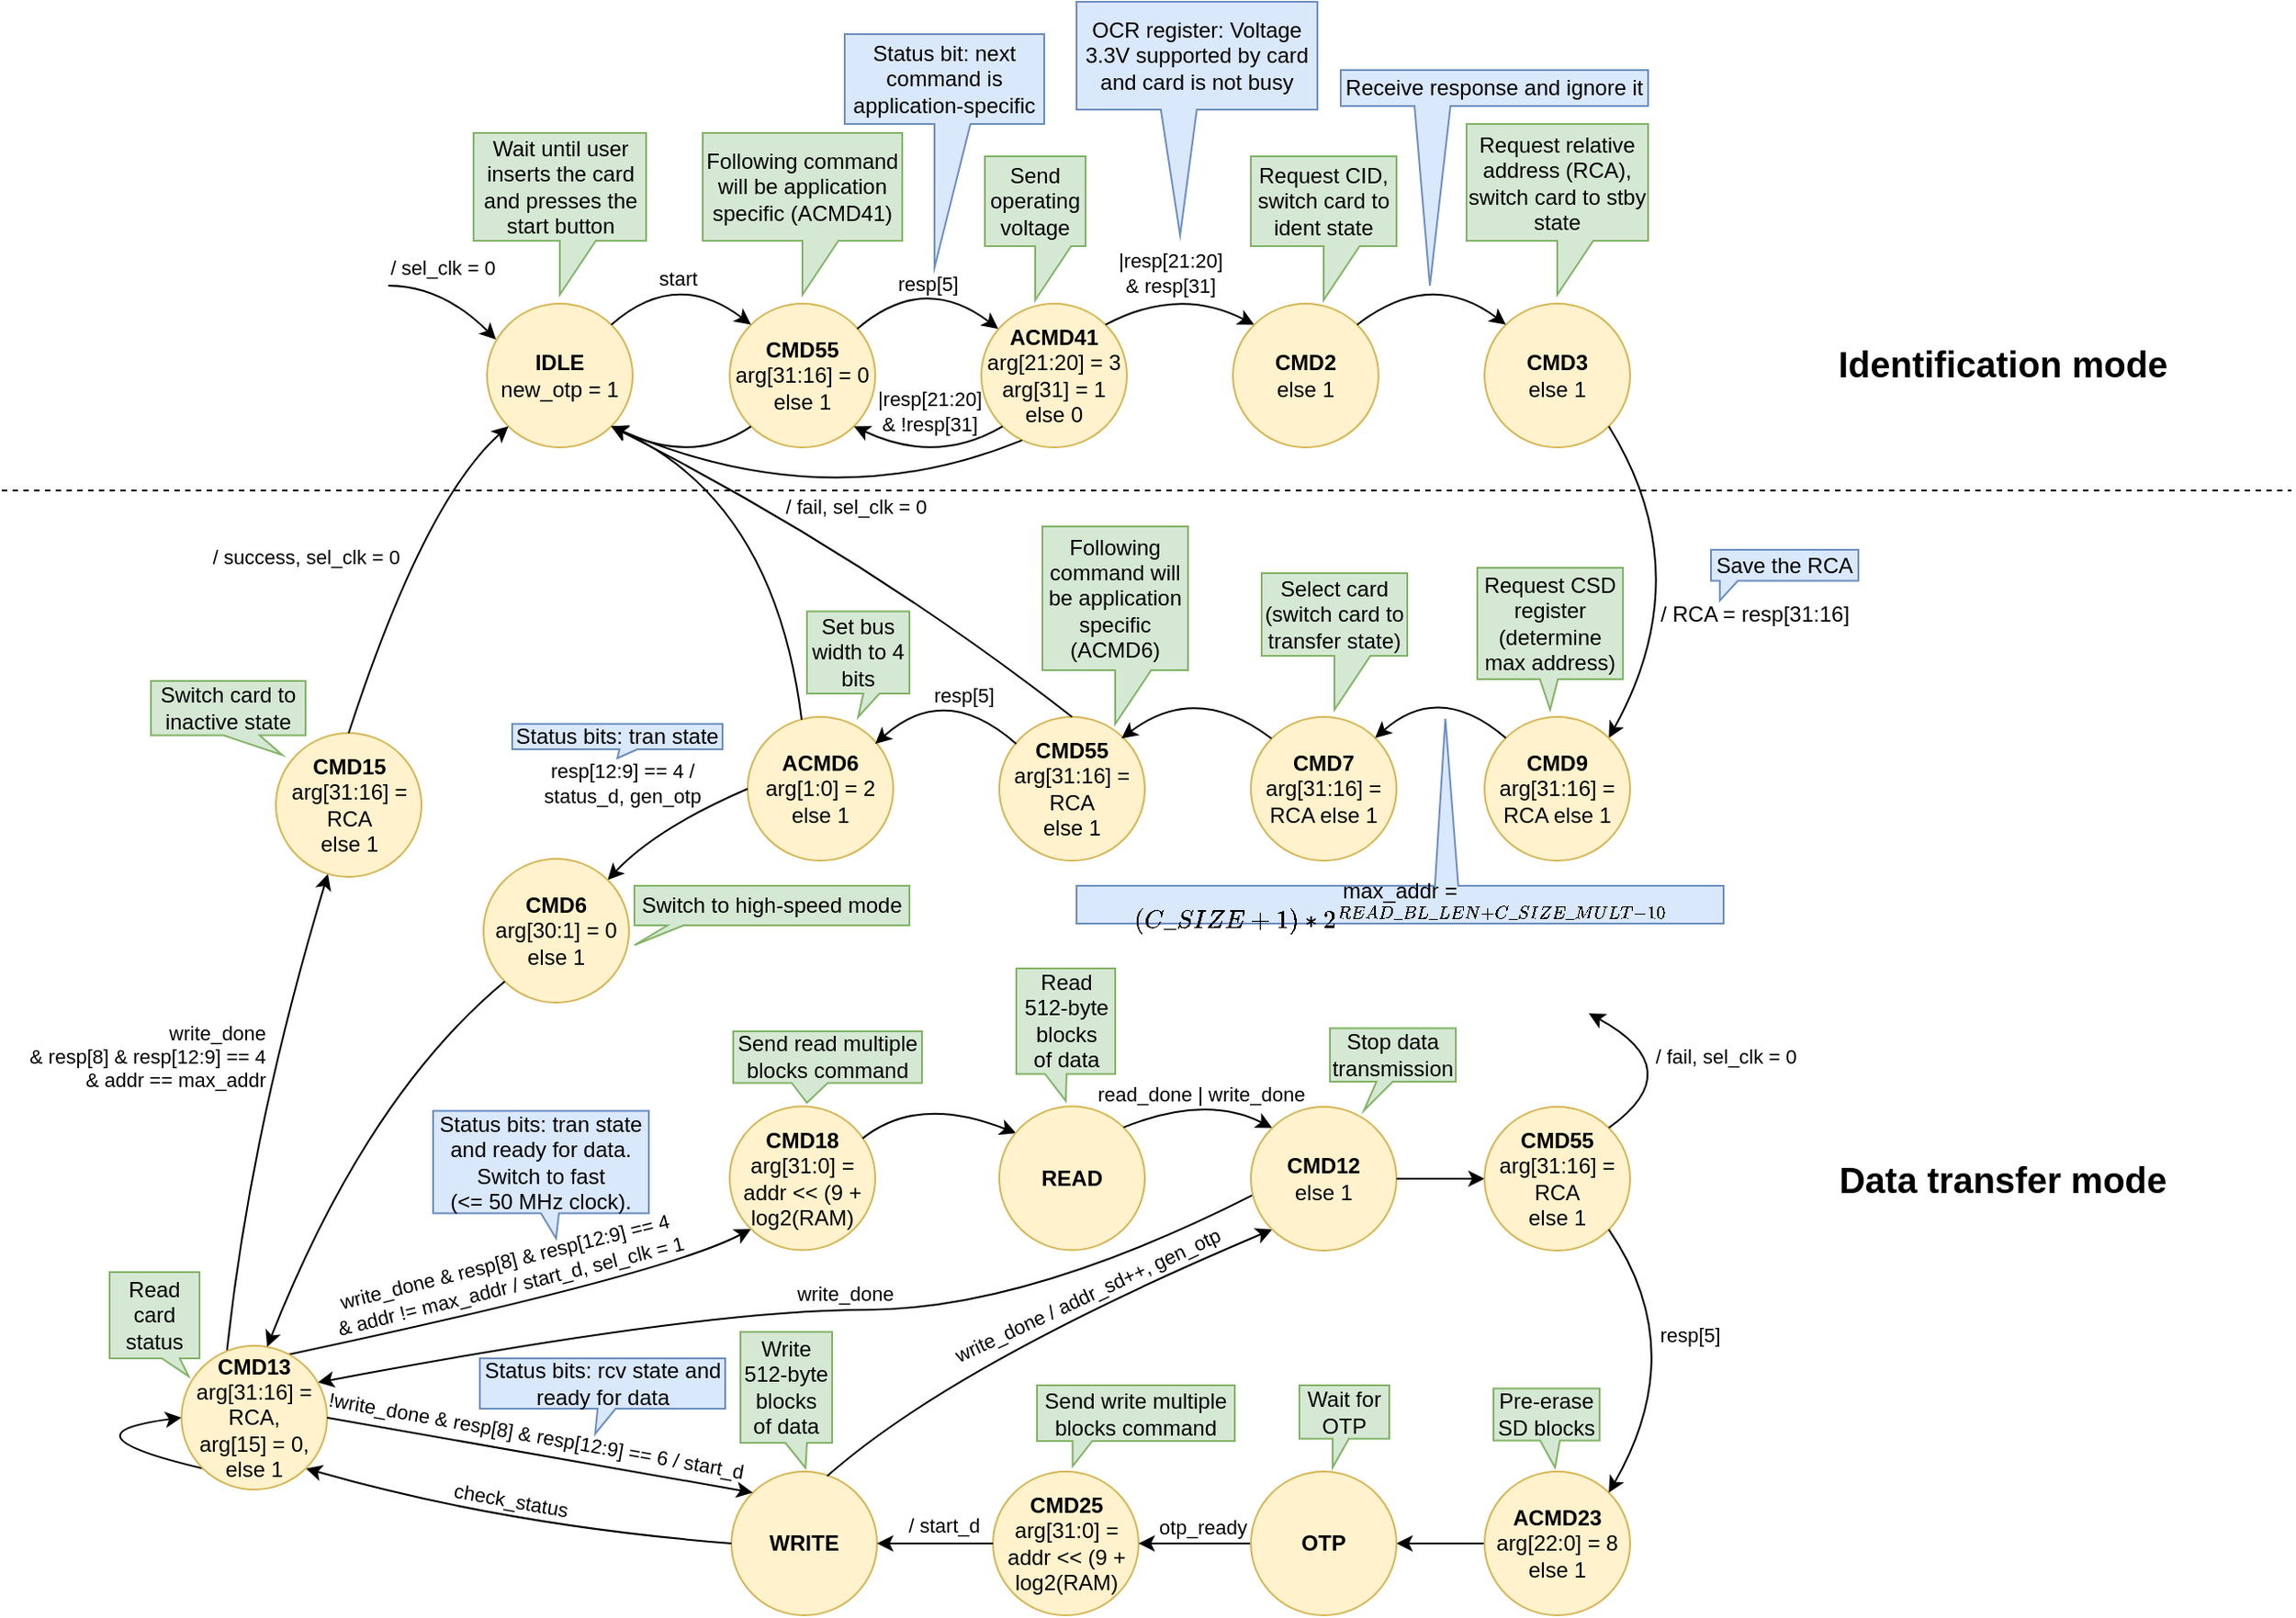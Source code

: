 <mxfile version="21.7.5" type="device">
  <diagram id="W-F6sWLnjnpeOiXVLfIf" name="Страница 1">
    <mxGraphModel dx="743" dy="480" grid="1" gridSize="1" guides="1" tooltips="1" connect="1" arrows="1" fold="1" page="1" pageScale="1" pageWidth="1654" pageHeight="1169" math="1" shadow="0">
      <root>
        <mxCell id="0" />
        <mxCell id="1" parent="0" />
        <mxCell id="qRXMPcI1Dn7AzMj5gLD0-1" value="" style="curved=1;endArrow=none;html=1;rounded=0;startArrow=classic;startFill=1;endFill=0;exitX=0;exitY=1;exitDx=0;exitDy=0;" parent="1" source="iV3B52UpifQztuAh5zCx-8" edge="1">
          <mxGeometry width="50" height="50" relative="1" as="geometry">
            <mxPoint x="428" y="902" as="sourcePoint" />
            <mxPoint x="159" y="815" as="targetPoint" />
            <Array as="points">
              <mxPoint x="370" y="770" />
            </Array>
          </mxGeometry>
        </mxCell>
        <mxCell id="qRXMPcI1Dn7AzMj5gLD0-2" value="write_done &amp;amp; resp[8] &amp;amp; resp[12:9] == 4&lt;br&gt;&amp;amp; addr != max_addr / start_d, sel_clk = 1" style="edgeLabel;html=1;align=center;verticalAlign=middle;resizable=0;points=[];labelBackgroundColor=none;rotation=-14;" parent="qRXMPcI1Dn7AzMj5gLD0-1" vertex="1" connectable="0">
          <mxGeometry x="-0.008" y="11" relative="1" as="geometry">
            <mxPoint x="-13" y="-28" as="offset" />
          </mxGeometry>
        </mxCell>
        <mxCell id="KcrwTRFAVIsgEg5xFYBQ-48" value="&lt;b&gt;IDLE&lt;/b&gt;&lt;br&gt;new_otp = 1" style="ellipse;whiteSpace=wrap;html=1;aspect=fixed;fillColor=#fff2cc;strokeColor=#d6b656;" parent="1" vertex="1">
          <mxGeometry x="270" y="230" width="81" height="80" as="geometry" />
        </mxCell>
        <mxCell id="KcrwTRFAVIsgEg5xFYBQ-49" value="&lt;b&gt;CMD55&lt;br&gt;&lt;/b&gt;arg[31:16] = 0&lt;br&gt;else 1" style="ellipse;whiteSpace=wrap;html=1;aspect=fixed;fillColor=#fff2cc;strokeColor=#d6b656;" parent="1" vertex="1">
          <mxGeometry x="405" y="230" width="81" height="80" as="geometry" />
        </mxCell>
        <mxCell id="KcrwTRFAVIsgEg5xFYBQ-50" value="" style="curved=1;endArrow=classic;html=1;rounded=0;" parent="1" edge="1">
          <mxGeometry width="50" height="50" relative="1" as="geometry">
            <mxPoint x="215" y="220" as="sourcePoint" />
            <mxPoint x="275" y="250" as="targetPoint" />
            <Array as="points">
              <mxPoint x="245.0" y="220" />
            </Array>
          </mxGeometry>
        </mxCell>
        <mxCell id="V_0UxdWH2Facl6ypG54b-16" value="/ sel_clk = 0" style="edgeLabel;html=1;align=center;verticalAlign=middle;resizable=0;points=[];" parent="KcrwTRFAVIsgEg5xFYBQ-50" vertex="1" connectable="0">
          <mxGeometry x="-0.392" y="-4" relative="1" as="geometry">
            <mxPoint x="8" y="-14" as="offset" />
          </mxGeometry>
        </mxCell>
        <mxCell id="KcrwTRFAVIsgEg5xFYBQ-52" value="" style="curved=1;endArrow=classic;html=1;rounded=0;entryX=0;entryY=0;entryDx=0;entryDy=0;exitX=1;exitY=0;exitDx=0;exitDy=0;" parent="1" source="KcrwTRFAVIsgEg5xFYBQ-48" target="KcrwTRFAVIsgEg5xFYBQ-49" edge="1">
          <mxGeometry width="50" height="50" relative="1" as="geometry">
            <mxPoint x="350" y="250" as="sourcePoint" />
            <mxPoint x="400" y="200" as="targetPoint" />
            <Array as="points">
              <mxPoint x="375" y="210" />
            </Array>
          </mxGeometry>
        </mxCell>
        <mxCell id="KcrwTRFAVIsgEg5xFYBQ-53" value="start" style="edgeLabel;html=1;align=center;verticalAlign=middle;resizable=0;points=[];" parent="KcrwTRFAVIsgEg5xFYBQ-52" vertex="1" connectable="0">
          <mxGeometry x="-0.276" y="-9" relative="1" as="geometry">
            <mxPoint x="3" y="-9" as="offset" />
          </mxGeometry>
        </mxCell>
        <mxCell id="KcrwTRFAVIsgEg5xFYBQ-54" value="&lt;b&gt;ACMD41&lt;/b&gt;&lt;br&gt;arg[21:20] = 3&lt;br&gt;arg[31] = 1&lt;br&gt;else 0" style="ellipse;whiteSpace=wrap;html=1;aspect=fixed;fillColor=#fff2cc;strokeColor=#d6b656;" parent="1" vertex="1">
          <mxGeometry x="545" y="230" width="81" height="80" as="geometry" />
        </mxCell>
        <mxCell id="KcrwTRFAVIsgEg5xFYBQ-57" value="" style="curved=1;endArrow=classic;html=1;rounded=0;entryX=0;entryY=0;entryDx=0;entryDy=0;exitX=1;exitY=0;exitDx=0;exitDy=0;" parent="1" edge="1">
          <mxGeometry width="50" height="50" relative="1" as="geometry">
            <mxPoint x="476" y="244" as="sourcePoint" />
            <mxPoint x="554.431" y="244" as="targetPoint" />
            <Array as="points">
              <mxPoint x="512.716" y="212.284" />
            </Array>
          </mxGeometry>
        </mxCell>
        <mxCell id="O6xWV5hV_0OxlYaLfOpM-2" value="resp[5]" style="edgeLabel;html=1;align=center;verticalAlign=middle;resizable=0;points=[];" parent="KcrwTRFAVIsgEg5xFYBQ-57" vertex="1" connectable="0">
          <mxGeometry x="-0.367" y="-7" relative="1" as="geometry">
            <mxPoint x="10" y="-10" as="offset" />
          </mxGeometry>
        </mxCell>
        <mxCell id="6fM3Hw9QbUDeKjKxUOuF-47" value="" style="curved=1;endArrow=classic;html=1;rounded=0;exitX=1;exitY=0;exitDx=0;exitDy=0;entryX=0;entryY=0;entryDx=0;entryDy=0;" parent="1" source="KcrwTRFAVIsgEg5xFYBQ-54" target="6fM3Hw9QbUDeKjKxUOuF-49" edge="1">
          <mxGeometry width="50" height="50" relative="1" as="geometry">
            <mxPoint x="425" y="270" as="sourcePoint" />
            <mxPoint x="755" y="250" as="targetPoint" />
            <Array as="points">
              <mxPoint x="655" y="220" />
            </Array>
          </mxGeometry>
        </mxCell>
        <mxCell id="6fM3Hw9QbUDeKjKxUOuF-48" value="|resp[21:20]&lt;br&gt;&amp;amp; resp[31]" style="edgeLabel;html=1;align=center;verticalAlign=middle;resizable=0;points=[];" parent="6fM3Hw9QbUDeKjKxUOuF-47" vertex="1" connectable="0">
          <mxGeometry x="0.339" y="-23" relative="1" as="geometry">
            <mxPoint x="-9" y="-35" as="offset" />
          </mxGeometry>
        </mxCell>
        <mxCell id="6fM3Hw9QbUDeKjKxUOuF-49" value="&lt;b&gt;CMD2&lt;/b&gt;&lt;br&gt;else 1" style="ellipse;whiteSpace=wrap;html=1;aspect=fixed;fillColor=#fff2cc;strokeColor=#d6b656;" parent="1" vertex="1">
          <mxGeometry x="685" y="230" width="81" height="80" as="geometry" />
        </mxCell>
        <mxCell id="6fM3Hw9QbUDeKjKxUOuF-52" value="" style="curved=1;endArrow=classic;html=1;rounded=0;exitX=0.28;exitY=0.951;exitDx=0;exitDy=0;entryX=1;entryY=1;entryDx=0;entryDy=0;exitPerimeter=0;" parent="1" source="KcrwTRFAVIsgEg5xFYBQ-54" target="KcrwTRFAVIsgEg5xFYBQ-48" edge="1">
          <mxGeometry width="50" height="50" relative="1" as="geometry">
            <mxPoint x="623.284" y="308.284" as="sourcePoint" />
            <mxPoint x="595" y="320" as="targetPoint" />
            <Array as="points">
              <mxPoint x="460" y="350" />
            </Array>
          </mxGeometry>
        </mxCell>
        <mxCell id="6fM3Hw9QbUDeKjKxUOuF-54" value="&lt;b&gt;CMD3&lt;/b&gt;&lt;br&gt;else 1" style="ellipse;whiteSpace=wrap;html=1;aspect=fixed;fillColor=#fff2cc;strokeColor=#d6b656;" parent="1" vertex="1">
          <mxGeometry x="825" y="230" width="81" height="80" as="geometry" />
        </mxCell>
        <mxCell id="6fM3Hw9QbUDeKjKxUOuF-55" value="" style="curved=1;endArrow=classic;html=1;rounded=0;exitX=1;exitY=0;exitDx=0;exitDy=0;entryX=0;entryY=0;entryDx=0;entryDy=0;" parent="1" source="6fM3Hw9QbUDeKjKxUOuF-49" target="6fM3Hw9QbUDeKjKxUOuF-54" edge="1">
          <mxGeometry width="50" height="50" relative="1" as="geometry">
            <mxPoint x="615" y="260" as="sourcePoint" />
            <mxPoint x="665" y="210" as="targetPoint" />
            <Array as="points">
              <mxPoint x="795" y="210" />
            </Array>
          </mxGeometry>
        </mxCell>
        <mxCell id="6fM3Hw9QbUDeKjKxUOuF-58" value="/ RCA = resp[31:16]" style="text;html=1;align=center;verticalAlign=middle;resizable=0;points=[];autosize=1;strokeColor=none;fillColor=none;" parent="1" vertex="1">
          <mxGeometry x="913" y="389" width="124" height="27" as="geometry" />
        </mxCell>
        <mxCell id="6fM3Hw9QbUDeKjKxUOuF-59" value="" style="curved=1;endArrow=classic;html=1;rounded=0;exitX=1;exitY=1;exitDx=0;exitDy=0;entryX=1;entryY=0;entryDx=0;entryDy=0;" parent="1" source="6fM3Hw9QbUDeKjKxUOuF-54" target="jrYbwytKNGv0v-PPE6z6-2" edge="1">
          <mxGeometry width="50" height="50" relative="1" as="geometry">
            <mxPoint x="835" y="450" as="sourcePoint" />
            <mxPoint x="900" y="460" as="targetPoint" />
            <Array as="points">
              <mxPoint x="945" y="380" />
            </Array>
          </mxGeometry>
        </mxCell>
        <mxCell id="6fM3Hw9QbUDeKjKxUOuF-60" value="&lt;b&gt;CMD7&lt;/b&gt;&lt;br&gt;arg[31:16] = RCA else 1" style="ellipse;whiteSpace=wrap;html=1;aspect=fixed;fillColor=#fff2cc;strokeColor=#d6b656;" parent="1" vertex="1">
          <mxGeometry x="695" y="460" width="81" height="80" as="geometry" />
        </mxCell>
        <mxCell id="O6xWV5hV_0OxlYaLfOpM-1" value="&lt;b&gt;CMD55&lt;/b&gt;&lt;br&gt;arg[31:16] = RCA&lt;br&gt;else 1" style="ellipse;whiteSpace=wrap;html=1;aspect=fixed;fillColor=#fff2cc;strokeColor=#d6b656;" parent="1" vertex="1">
          <mxGeometry x="555" y="460" width="81" height="80" as="geometry" />
        </mxCell>
        <mxCell id="iV3B52UpifQztuAh5zCx-1" value="" style="curved=1;endArrow=none;html=1;rounded=0;exitX=1;exitY=0;exitDx=0;exitDy=0;entryX=0;entryY=0;entryDx=0;entryDy=0;startArrow=classic;startFill=1;endFill=0;" parent="1" edge="1">
          <mxGeometry width="50" height="50" relative="1" as="geometry">
            <mxPoint x="623" y="472" as="sourcePoint" />
            <mxPoint x="706.431" y="472.0" as="targetPoint" />
            <Array as="points">
              <mxPoint x="664.716" y="440.284" />
            </Array>
          </mxGeometry>
        </mxCell>
        <mxCell id="iV3B52UpifQztuAh5zCx-2" value="&lt;b&gt;ACMD6&lt;/b&gt;&lt;br&gt;arg[1:0] = 2&lt;br&gt;else 1" style="ellipse;whiteSpace=wrap;html=1;aspect=fixed;fillColor=#fff2cc;strokeColor=#d6b656;" parent="1" vertex="1">
          <mxGeometry x="415" y="460" width="81" height="80" as="geometry" />
        </mxCell>
        <mxCell id="iV3B52UpifQztuAh5zCx-3" value="" style="curved=1;endArrow=none;html=1;rounded=0;entryX=0;entryY=0;entryDx=0;entryDy=0;exitX=1;exitY=0;exitDx=0;exitDy=0;startArrow=classic;startFill=1;endFill=0;" parent="1" edge="1">
          <mxGeometry width="50" height="50" relative="1" as="geometry">
            <mxPoint x="486" y="475" as="sourcePoint" />
            <mxPoint x="564.431" y="475" as="targetPoint" />
            <Array as="points">
              <mxPoint x="525" y="440" />
            </Array>
          </mxGeometry>
        </mxCell>
        <mxCell id="iV3B52UpifQztuAh5zCx-4" value="resp[5]" style="edgeLabel;html=1;align=center;verticalAlign=middle;resizable=0;points=[];" parent="iV3B52UpifQztuAh5zCx-3" vertex="1" connectable="0">
          <mxGeometry x="-0.367" y="-7" relative="1" as="geometry">
            <mxPoint x="19" y="-10" as="offset" />
          </mxGeometry>
        </mxCell>
        <mxCell id="iV3B52UpifQztuAh5zCx-8" value="&lt;b&gt;CMD18&lt;/b&gt;&lt;br&gt;arg[31:0] = addr &amp;lt;&amp;lt; (9 + log2(RAM)" style="ellipse;whiteSpace=wrap;html=1;aspect=fixed;fillColor=#fff2cc;strokeColor=#d6b656;" parent="1" vertex="1">
          <mxGeometry x="405" y="676.72" width="81" height="80" as="geometry" />
        </mxCell>
        <mxCell id="iV3B52UpifQztuAh5zCx-9" value="" style="curved=1;endArrow=none;html=1;rounded=0;exitX=1;exitY=0;exitDx=0;exitDy=0;startArrow=classic;startFill=1;endFill=0;entryX=0;entryY=0.5;entryDx=0;entryDy=0;" parent="1" source="uSQaB37fGGaGv9yWWpCC-1" target="iV3B52UpifQztuAh5zCx-2" edge="1">
          <mxGeometry width="50" height="50" relative="1" as="geometry">
            <mxPoint x="348" y="472.0" as="sourcePoint" />
            <mxPoint x="310.5" y="540" as="targetPoint" />
            <Array as="points">
              <mxPoint x="364" y="522" />
            </Array>
          </mxGeometry>
        </mxCell>
        <mxCell id="3IAR5GJ20SgWrVae4V0t-1" value="resp[12:9] == 4 /&lt;br&gt;status_d, gen_otp" style="edgeLabel;html=1;align=center;verticalAlign=middle;resizable=0;points=[];labelBackgroundColor=none;" parent="iV3B52UpifQztuAh5zCx-9" vertex="1" connectable="0">
          <mxGeometry x="0.233" y="-13" relative="1" as="geometry">
            <mxPoint x="-42" y="-30" as="offset" />
          </mxGeometry>
        </mxCell>
        <mxCell id="iV3B52UpifQztuAh5zCx-11" value="&lt;b&gt;CMD25&lt;/b&gt;&lt;br&gt;arg[31:0] = addr &amp;lt;&amp;lt; (9 + log2(RAM)" style="ellipse;whiteSpace=wrap;html=1;aspect=fixed;fillColor=#fff2cc;strokeColor=#d6b656;" parent="1" vertex="1">
          <mxGeometry x="551.5" y="880" width="81" height="80" as="geometry" />
        </mxCell>
        <mxCell id="iV3B52UpifQztuAh5zCx-12" value="" style="curved=1;endArrow=classic;html=1;rounded=0;entryX=0;entryY=0;entryDx=0;entryDy=0;exitX=0.913;exitY=0.223;exitDx=0;exitDy=0;exitPerimeter=0;" parent="1" source="iV3B52UpifQztuAh5zCx-8" edge="1">
          <mxGeometry width="50" height="50" relative="1" as="geometry">
            <mxPoint x="486" y="691.72" as="sourcePoint" />
            <mxPoint x="564.431" y="691.72" as="targetPoint" />
            <Array as="points">
              <mxPoint x="510" y="670" />
            </Array>
          </mxGeometry>
        </mxCell>
        <mxCell id="iV3B52UpifQztuAh5zCx-14" value="" style="curved=1;endArrow=classic;html=1;rounded=0;entryX=0.937;entryY=0.255;entryDx=0;entryDy=0;exitX=0.017;exitY=0.612;exitDx=0;exitDy=0;entryPerimeter=0;exitPerimeter=0;" parent="1" source="khvH6Rz9v-6Bei9KLh18-3" target="FiximQ_GM6fYsw_34OFd-17" edge="1">
          <mxGeometry width="50" height="50" relative="1" as="geometry">
            <mxPoint x="701.0" y="830" as="sourcePoint" />
            <mxPoint x="492.84" y="513.6" as="targetPoint" />
            <Array as="points">
              <mxPoint x="570" y="790" />
              <mxPoint x="390" y="790" />
            </Array>
          </mxGeometry>
        </mxCell>
        <mxCell id="2bQfTvNvb8pTR67cu4QD-1" value="write_done" style="edgeLabel;html=1;align=center;verticalAlign=middle;resizable=0;points=[];" parent="iV3B52UpifQztuAh5zCx-14" vertex="1" connectable="0">
          <mxGeometry x="-0.223" y="13" relative="1" as="geometry">
            <mxPoint x="-33" y="-22" as="offset" />
          </mxGeometry>
        </mxCell>
        <mxCell id="iV3B52UpifQztuAh5zCx-16" value="" style="curved=1;endArrow=classic;html=1;rounded=0;exitX=0.311;exitY=0.048;exitDx=0;exitDy=0;exitPerimeter=0;" parent="1" source="FiximQ_GM6fYsw_34OFd-17" target="iV3B52UpifQztuAh5zCx-20" edge="1">
          <mxGeometry width="50" height="50" relative="1" as="geometry">
            <mxPoint x="536" y="374.0" as="sourcePoint" />
            <mxPoint x="255" y="560" as="targetPoint" />
            <Array as="points">
              <mxPoint x="138" y="692" />
            </Array>
          </mxGeometry>
        </mxCell>
        <mxCell id="iV3B52UpifQztuAh5zCx-18" value="write_done &lt;br&gt;&amp;amp; resp[8] &amp;amp; resp[12:9] == 4&lt;br&gt;&amp;amp; addr == max_addr" style="edgeLabel;html=1;align=right;verticalAlign=middle;resizable=0;points=[];labelBackgroundColor=none;" parent="iV3B52UpifQztuAh5zCx-16" vertex="1" connectable="0">
          <mxGeometry x="0.31" y="-50" relative="1" as="geometry">
            <mxPoint x="-55" y="-4" as="offset" />
          </mxGeometry>
        </mxCell>
        <mxCell id="iV3B52UpifQztuAh5zCx-20" value="&lt;b&gt;CMD15&lt;/b&gt;&lt;br&gt;arg[31:16] = RCA&lt;br&gt;else 1" style="ellipse;whiteSpace=wrap;html=1;aspect=fixed;fillColor=#fff2cc;strokeColor=#d6b656;" parent="1" vertex="1">
          <mxGeometry x="152.5" y="469" width="81" height="80" as="geometry" />
        </mxCell>
        <mxCell id="iV3B52UpifQztuAh5zCx-21" value="" style="curved=1;endArrow=classic;html=1;rounded=0;entryX=0;entryY=1;entryDx=0;entryDy=0;exitX=0.5;exitY=0;exitDx=0;exitDy=0;" parent="1" source="iV3B52UpifQztuAh5zCx-20" target="KcrwTRFAVIsgEg5xFYBQ-48" edge="1">
          <mxGeometry width="50" height="50" relative="1" as="geometry">
            <mxPoint x="164" y="481" as="sourcePoint" />
            <mxPoint x="373.431" y="350" as="targetPoint" />
            <Array as="points">
              <mxPoint x="235" y="340" />
            </Array>
          </mxGeometry>
        </mxCell>
        <mxCell id="iV3B52UpifQztuAh5zCx-22" value="/ success, sel_clk = 0" style="edgeLabel;html=1;align=center;verticalAlign=middle;resizable=0;points=[];" parent="iV3B52UpifQztuAh5zCx-21" vertex="1" connectable="0">
          <mxGeometry x="-0.367" y="-7" relative="1" as="geometry">
            <mxPoint x="-50" y="-41" as="offset" />
          </mxGeometry>
        </mxCell>
        <mxCell id="P_UbjwU8ogQ2rOzhuxDt-1" value="Wait until user inserts the card and presses the start button" style="shape=callout;whiteSpace=wrap;html=1;perimeter=calloutPerimeter;fillColor=#d5e8d4;strokeColor=#82b366;" parent="1" vertex="1">
          <mxGeometry x="262.5" y="135" width="96" height="90" as="geometry" />
        </mxCell>
        <mxCell id="P_UbjwU8ogQ2rOzhuxDt-2" value="Following command will be application specific (ACMD41)" style="shape=callout;whiteSpace=wrap;html=1;perimeter=calloutPerimeter;fillColor=#d5e8d4;strokeColor=#82b366;" parent="1" vertex="1">
          <mxGeometry x="390" y="135" width="111" height="90" as="geometry" />
        </mxCell>
        <mxCell id="P_UbjwU8ogQ2rOzhuxDt-4" value="" style="curved=1;endArrow=classic;html=1;rounded=0;exitX=0;exitY=1;exitDx=0;exitDy=0;entryX=1;entryY=1;entryDx=0;entryDy=0;" parent="1" source="KcrwTRFAVIsgEg5xFYBQ-49" target="KcrwTRFAVIsgEg5xFYBQ-48" edge="1">
          <mxGeometry width="50" height="50" relative="1" as="geometry">
            <mxPoint x="404.996" y="299.144" as="sourcePoint" />
            <mxPoint x="186.564" y="299.144" as="targetPoint" />
            <Array as="points">
              <mxPoint x="385" y="320" />
            </Array>
          </mxGeometry>
        </mxCell>
        <mxCell id="P_UbjwU8ogQ2rOzhuxDt-5" value="/ fail, sel_clk = 0" style="edgeLabel;html=1;align=center;verticalAlign=middle;resizable=0;points=[];" parent="P_UbjwU8ogQ2rOzhuxDt-4" vertex="1" connectable="0">
          <mxGeometry x="0.339" y="-23" relative="1" as="geometry">
            <mxPoint x="99" y="53" as="offset" />
          </mxGeometry>
        </mxCell>
        <mxCell id="P_UbjwU8ogQ2rOzhuxDt-6" value="" style="curved=1;endArrow=classic;html=1;rounded=0;exitX=0.5;exitY=0;exitDx=0;exitDy=0;entryX=1;entryY=1;entryDx=0;entryDy=0;" parent="1" source="O6xWV5hV_0OxlYaLfOpM-1" target="KcrwTRFAVIsgEg5xFYBQ-48" edge="1">
          <mxGeometry width="50" height="50" relative="1" as="geometry">
            <mxPoint x="625" y="320" as="sourcePoint" />
            <mxPoint x="406.569" y="320.0" as="targetPoint" />
            <Array as="points">
              <mxPoint x="480" y="370" />
            </Array>
          </mxGeometry>
        </mxCell>
        <mxCell id="P_UbjwU8ogQ2rOzhuxDt-9" value="" style="curved=1;endArrow=classic;html=1;rounded=0;exitX=0.371;exitY=0.019;exitDx=0;exitDy=0;entryX=1;entryY=1;entryDx=0;entryDy=0;exitPerimeter=0;" parent="1" source="iV3B52UpifQztuAh5zCx-2" target="KcrwTRFAVIsgEg5xFYBQ-48" edge="1">
          <mxGeometry width="50" height="50" relative="1" as="geometry">
            <mxPoint x="613.436" y="350.004" as="sourcePoint" />
            <mxPoint x="395.004" y="350.004" as="targetPoint" />
            <Array as="points">
              <mxPoint x="430" y="340" />
            </Array>
          </mxGeometry>
        </mxCell>
        <mxCell id="P_UbjwU8ogQ2rOzhuxDt-16" value="Send read multiple blocks command" style="shape=callout;whiteSpace=wrap;html=1;perimeter=calloutPerimeter;fillColor=#d5e8d4;strokeColor=#82b366;size=11;position=0.31;position2=0.39;" parent="1" vertex="1">
          <mxGeometry x="407" y="635" width="105" height="39.72" as="geometry" />
        </mxCell>
        <mxCell id="P_UbjwU8ogQ2rOzhuxDt-17" value="Send write multiple blocks command" style="shape=callout;whiteSpace=wrap;html=1;perimeter=calloutPerimeter;fillColor=#d5e8d4;strokeColor=#82b366;size=14;position=0.18;position2=0.18;base=11;" parent="1" vertex="1">
          <mxGeometry x="576" y="832" width="110" height="45" as="geometry" />
        </mxCell>
        <mxCell id="P_UbjwU8ogQ2rOzhuxDt-18" value="Switch card to inactive state" style="shape=callout;whiteSpace=wrap;html=1;perimeter=calloutPerimeter;fillColor=#d5e8d4;strokeColor=#82b366;position2=0.85;base=20;size=11;position=0.47;" parent="1" vertex="1">
          <mxGeometry x="83" y="440" width="86" height="41.25" as="geometry" />
        </mxCell>
        <mxCell id="P_UbjwU8ogQ2rOzhuxDt-19" value="Set bus width to 4 bits" style="shape=callout;whiteSpace=wrap;html=1;perimeter=calloutPerimeter;fillColor=#d5e8d4;strokeColor=#82b366;size=13;position=0.55;base=9;" parent="1" vertex="1">
          <mxGeometry x="448" y="401.25" width="57" height="58.75" as="geometry" />
        </mxCell>
        <mxCell id="P_UbjwU8ogQ2rOzhuxDt-20" value="Following command will be application specific (ACMD6)" style="shape=callout;whiteSpace=wrap;html=1;perimeter=calloutPerimeter;fillColor=#d5e8d4;strokeColor=#82b366;" parent="1" vertex="1">
          <mxGeometry x="579" y="354" width="81" height="110" as="geometry" />
        </mxCell>
        <mxCell id="P_UbjwU8ogQ2rOzhuxDt-21" value="Send operating voltage" style="shape=callout;whiteSpace=wrap;html=1;perimeter=calloutPerimeter;fillColor=#d5e8d4;strokeColor=#82b366;" parent="1" vertex="1">
          <mxGeometry x="547" y="148" width="56" height="80" as="geometry" />
        </mxCell>
        <mxCell id="P_UbjwU8ogQ2rOzhuxDt-24" value="Request CID, switch card to ident state" style="shape=callout;whiteSpace=wrap;html=1;perimeter=calloutPerimeter;fillColor=#d5e8d4;strokeColor=#82b366;" parent="1" vertex="1">
          <mxGeometry x="695" y="148" width="81" height="80" as="geometry" />
        </mxCell>
        <mxCell id="P_UbjwU8ogQ2rOzhuxDt-25" value="Request relative address (RCA), switch card to stby state" style="shape=callout;whiteSpace=wrap;html=1;perimeter=calloutPerimeter;fillColor=#d5e8d4;strokeColor=#82b366;" parent="1" vertex="1">
          <mxGeometry x="815" y="130" width="101" height="95" as="geometry" />
        </mxCell>
        <mxCell id="P_UbjwU8ogQ2rOzhuxDt-26" value="" style="endArrow=none;dashed=1;html=1;rounded=0;" parent="1" edge="1">
          <mxGeometry width="50" height="50" relative="1" as="geometry">
            <mxPoint y="334" as="sourcePoint" />
            <mxPoint x="1274" y="334" as="targetPoint" />
          </mxGeometry>
        </mxCell>
        <mxCell id="P_UbjwU8ogQ2rOzhuxDt-27" value="&lt;font style=&quot;font-size: 20px;&quot;&gt;&lt;b&gt;Identification mode&lt;/b&gt;&lt;/font&gt;" style="text;html=1;strokeColor=none;fillColor=none;align=center;verticalAlign=middle;whiteSpace=wrap;rounded=0;labelBackgroundColor=none;" parent="1" vertex="1">
          <mxGeometry x="1018" y="248" width="191" height="30" as="geometry" />
        </mxCell>
        <mxCell id="P_UbjwU8ogQ2rOzhuxDt-28" value="&lt;font style=&quot;font-size: 20px;&quot;&gt;&lt;b&gt;Data transfer mode&lt;/b&gt;&lt;/font&gt;" style="text;html=1;strokeColor=none;fillColor=none;align=center;verticalAlign=middle;whiteSpace=wrap;rounded=0;labelBackgroundColor=none;" parent="1" vertex="1">
          <mxGeometry x="1018" y="701.72" width="191" height="30" as="geometry" />
        </mxCell>
        <mxCell id="V_0UxdWH2Facl6ypG54b-1" value="Request CSD register (determine max address)" style="shape=callout;whiteSpace=wrap;html=1;perimeter=calloutPerimeter;fillColor=#d5e8d4;strokeColor=#82b366;size=17;position=0.43;base=10;" parent="1" vertex="1">
          <mxGeometry x="821" y="377" width="81" height="79" as="geometry" />
        </mxCell>
        <mxCell id="V_0UxdWH2Facl6ypG54b-4" value="Status bit: next command is application-specific" style="shape=callout;whiteSpace=wrap;html=1;perimeter=calloutPerimeter;fillColor=#dae8fc;strokeColor=#6c8ebf;size=80;position=0.45;position2=0.45;" parent="1" vertex="1">
          <mxGeometry x="469" y="80" width="111" height="130" as="geometry" />
        </mxCell>
        <mxCell id="V_0UxdWH2Facl6ypG54b-5" value="OCR register: Voltage 3.3V supported by card and card is not busy" style="shape=callout;whiteSpace=wrap;html=1;perimeter=calloutPerimeter;fillColor=#dae8fc;strokeColor=#6c8ebf;size=70;position=0.35;position2=0.43;" parent="1" vertex="1">
          <mxGeometry x="598" y="62" width="134" height="130" as="geometry" />
        </mxCell>
        <mxCell id="V_0UxdWH2Facl6ypG54b-6" value="Receive response and ignore it" style="shape=callout;whiteSpace=wrap;html=1;perimeter=calloutPerimeter;fillColor=#dae8fc;strokeColor=#6c8ebf;size=100;position=0.24;position2=0.29;" parent="1" vertex="1">
          <mxGeometry x="745" y="100" width="171" height="120" as="geometry" />
        </mxCell>
        <mxCell id="V_0UxdWH2Facl6ypG54b-7" value="Save the RCA" style="shape=callout;whiteSpace=wrap;html=1;perimeter=calloutPerimeter;fillColor=#dae8fc;strokeColor=#6c8ebf;size=11;position=0.06;position2=0.06;base=10;" parent="1" vertex="1">
          <mxGeometry x="951" y="367" width="82" height="28.25" as="geometry" />
        </mxCell>
        <mxCell id="V_0UxdWH2Facl6ypG54b-12" value="Status bits: tran state" style="shape=callout;whiteSpace=wrap;html=1;perimeter=calloutPerimeter;fillColor=#dae8fc;strokeColor=#6c8ebf;size=5;position=0.51;position2=0.5;base=10;" parent="1" vertex="1">
          <mxGeometry x="284" y="463.88" width="117" height="19.12" as="geometry" />
        </mxCell>
        <mxCell id="V_0UxdWH2Facl6ypG54b-15" value="" style="shape=callout;whiteSpace=wrap;html=1;perimeter=calloutPerimeter;fillColor=#dae8fc;strokeColor=#6c8ebf;size=93;position=0.41;position2=0.43;base=13;rotation=-180;" parent="1" vertex="1">
          <mxGeometry x="598" y="461" width="360" height="114" as="geometry" />
        </mxCell>
        <mxCell id="2bQfTvNvb8pTR67cu4QD-6" value="Read 512-byte&lt;br&gt;&amp;nbsp;blocks&amp;nbsp; of data" style="shape=callout;whiteSpace=wrap;html=1;perimeter=calloutPerimeter;fillColor=#d5e8d4;strokeColor=#82b366;size=15;position=0.29;base=12;" parent="1" vertex="1">
          <mxGeometry x="564.5" y="600" width="55" height="73.72" as="geometry" />
        </mxCell>
        <mxCell id="2bQfTvNvb8pTR67cu4QD-7" value="&lt;b&gt;READ&lt;/b&gt;" style="ellipse;whiteSpace=wrap;html=1;aspect=fixed;fillColor=#fff2cc;strokeColor=#d6b656;" parent="1" vertex="1">
          <mxGeometry x="555" y="676.72" width="81" height="80" as="geometry" />
        </mxCell>
        <mxCell id="2bQfTvNvb8pTR67cu4QD-8" value="&lt;b&gt;WRITE&lt;/b&gt;" style="ellipse;whiteSpace=wrap;html=1;aspect=fixed;fillColor=#fff2cc;strokeColor=#d6b656;" parent="1" vertex="1">
          <mxGeometry x="406" y="880" width="81" height="80" as="geometry" />
        </mxCell>
        <mxCell id="2bQfTvNvb8pTR67cu4QD-9" value="" style="curved=1;endArrow=classic;html=1;rounded=0;entryX=0;entryY=0;entryDx=0;entryDy=0;exitX=1;exitY=0;exitDx=0;exitDy=0;" parent="1" source="2bQfTvNvb8pTR67cu4QD-7" target="khvH6Rz9v-6Bei9KLh18-3" edge="1">
          <mxGeometry width="50" height="50" relative="1" as="geometry">
            <mxPoint x="625.0" y="691.72" as="sourcePoint" />
            <mxPoint x="713.041" y="688.261" as="targetPoint" />
            <Array as="points">
              <mxPoint x="670" y="670" />
            </Array>
          </mxGeometry>
        </mxCell>
        <mxCell id="xf-47bPqlKCnGC8mKcVy-2" value="read_done | write_done" style="edgeLabel;html=1;align=center;verticalAlign=middle;resizable=0;points=[];" parent="2bQfTvNvb8pTR67cu4QD-9" vertex="1" connectable="0">
          <mxGeometry x="-0.045" y="-7" relative="1" as="geometry">
            <mxPoint y="-9" as="offset" />
          </mxGeometry>
        </mxCell>
        <mxCell id="2bQfTvNvb8pTR67cu4QD-12" value="" style="curved=1;endArrow=classic;html=1;rounded=0;entryX=1;entryY=0.5;entryDx=0;entryDy=0;exitX=0;exitY=0.5;exitDx=0;exitDy=0;" parent="1" source="iV3B52UpifQztuAh5zCx-11" target="2bQfTvNvb8pTR67cu4QD-8" edge="1">
          <mxGeometry width="50" height="50" relative="1" as="geometry">
            <mxPoint x="804.0" y="898.72" as="sourcePoint" />
            <mxPoint x="882.431" y="898.72" as="targetPoint" />
            <Array as="points" />
          </mxGeometry>
        </mxCell>
        <mxCell id="hDC2GMiljFMnm66OqVfI-1" value="/ start_d" style="edgeLabel;html=1;align=center;verticalAlign=middle;resizable=0;points=[];" parent="2bQfTvNvb8pTR67cu4QD-12" vertex="1" connectable="0">
          <mxGeometry x="0.142" y="-10" relative="1" as="geometry">
            <mxPoint x="9" as="offset" />
          </mxGeometry>
        </mxCell>
        <mxCell id="6s0Chp6YCJSVpaTD51H_-2" value="" style="curved=1;endArrow=classic;html=1;rounded=0;entryX=1;entryY=1;entryDx=0;entryDy=0;exitX=0;exitY=1;exitDx=0;exitDy=0;" parent="1" source="KcrwTRFAVIsgEg5xFYBQ-54" target="KcrwTRFAVIsgEg5xFYBQ-49" edge="1">
          <mxGeometry width="50" height="50" relative="1" as="geometry">
            <mxPoint x="546" y="290" as="sourcePoint" />
            <mxPoint x="707.041" y="251.541" as="targetPoint" />
            <Array as="points">
              <mxPoint x="520" y="320" />
            </Array>
          </mxGeometry>
        </mxCell>
        <mxCell id="6s0Chp6YCJSVpaTD51H_-3" value="|resp[21:20] &lt;br&gt;&amp;amp; !resp[31]" style="edgeLabel;html=1;align=center;verticalAlign=middle;resizable=0;points=[];" parent="6s0Chp6YCJSVpaTD51H_-2" vertex="1" connectable="0">
          <mxGeometry x="0.339" y="-23" relative="1" as="geometry">
            <mxPoint x="4" y="-1" as="offset" />
          </mxGeometry>
        </mxCell>
        <mxCell id="jrYbwytKNGv0v-PPE6z6-2" value="&lt;b&gt;CMD9&lt;/b&gt;&lt;br&gt;arg[31:16] = RCA else 1" style="ellipse;whiteSpace=wrap;html=1;aspect=fixed;fillColor=#fff2cc;strokeColor=#d6b656;" parent="1" vertex="1">
          <mxGeometry x="825" y="460" width="81" height="80" as="geometry" />
        </mxCell>
        <mxCell id="jrYbwytKNGv0v-PPE6z6-3" value="" style="curved=1;endArrow=none;html=1;rounded=0;entryX=0;entryY=0;entryDx=0;entryDy=0;startArrow=classic;startFill=1;endFill=0;exitX=1;exitY=0;exitDx=0;exitDy=0;" parent="1" source="6fM3Hw9QbUDeKjKxUOuF-60" target="jrYbwytKNGv0v-PPE6z6-2" edge="1">
          <mxGeometry width="50" height="50" relative="1" as="geometry">
            <mxPoint x="767" y="475" as="sourcePoint" />
            <mxPoint x="846.431" y="465.0" as="targetPoint" />
            <Array as="points">
              <mxPoint x="800" y="440" />
            </Array>
          </mxGeometry>
        </mxCell>
        <mxCell id="jrYbwytKNGv0v-PPE6z6-5" value="Select card&lt;br&gt;(switch card to transfer state)" style="shape=callout;whiteSpace=wrap;html=1;perimeter=calloutPerimeter;fillColor=#d5e8d4;strokeColor=#82b366;" parent="1" vertex="1">
          <mxGeometry x="701" y="380" width="81" height="76" as="geometry" />
        </mxCell>
        <mxCell id="ealqef27TZtwAK4QdaB--6" value="" style="curved=1;endArrow=classic;html=1;rounded=0;exitX=0.657;exitY=0.032;exitDx=0;exitDy=0;entryX=0;entryY=1;entryDx=0;entryDy=0;exitPerimeter=0;" parent="1" source="2bQfTvNvb8pTR67cu4QD-8" target="khvH6Rz9v-6Bei9KLh18-3" edge="1">
          <mxGeometry width="50" height="50" relative="1" as="geometry">
            <mxPoint x="480" y="900" as="sourcePoint" />
            <mxPoint x="710" y="750" as="targetPoint" />
            <Array as="points">
              <mxPoint x="530" y="820" />
            </Array>
          </mxGeometry>
        </mxCell>
        <mxCell id="ealqef27TZtwAK4QdaB--7" value="write_done / addr_sd++, gen_otp" style="edgeLabel;html=1;align=center;verticalAlign=middle;resizable=0;points=[];rotation=-25;" parent="ealqef27TZtwAK4QdaB--6" vertex="1" connectable="0">
          <mxGeometry x="0.142" y="-10" relative="1" as="geometry">
            <mxPoint x="6" y="-20" as="offset" />
          </mxGeometry>
        </mxCell>
        <mxCell id="xf-47bPqlKCnGC8mKcVy-6" value="Stop data transmission" style="shape=callout;whiteSpace=wrap;html=1;perimeter=calloutPerimeter;fillColor=#d5e8d4;strokeColor=#82b366;size=16;position=0.37;position2=0.27;base=9;" parent="1" vertex="1">
          <mxGeometry x="739" y="633.28" width="70" height="45.72" as="geometry" />
        </mxCell>
        <mxCell id="xf-47bPqlKCnGC8mKcVy-7" value="Write 512-byte&lt;br&gt;&amp;nbsp;blocks&amp;nbsp; of data" style="shape=callout;whiteSpace=wrap;html=1;perimeter=calloutPerimeter;fillColor=#d5e8d4;strokeColor=#82b366;size=14;position=0.49;base=12;position2=0.71;" parent="1" vertex="1">
          <mxGeometry x="411" y="802.28" width="51" height="75.72" as="geometry" />
        </mxCell>
        <mxCell id="khvH6Rz9v-6Bei9KLh18-3" value="&lt;b&gt;CMD12&lt;/b&gt;&lt;br&gt;else 1" style="ellipse;whiteSpace=wrap;html=1;aspect=fixed;fillColor=#fff2cc;strokeColor=#d6b656;" parent="1" vertex="1">
          <mxGeometry x="695" y="677" width="81" height="80" as="geometry" />
        </mxCell>
        <mxCell id="FiximQ_GM6fYsw_34OFd-2" value="" style="curved=1;endArrow=none;html=1;rounded=0;entryX=0;entryY=0.5;entryDx=0;entryDy=0;startArrow=classic;startFill=1;endFill=0;exitX=1;exitY=1;exitDx=0;exitDy=0;" parent="1" source="FiximQ_GM6fYsw_34OFd-17" target="2bQfTvNvb8pTR67cu4QD-8" edge="1">
          <mxGeometry width="50" height="50" relative="1" as="geometry">
            <mxPoint x="331" y="850" as="sourcePoint" />
            <mxPoint x="948" y="1095" as="targetPoint" />
            <Array as="points">
              <mxPoint x="280" y="910" />
            </Array>
          </mxGeometry>
        </mxCell>
        <mxCell id="FiximQ_GM6fYsw_34OFd-3" value="check_status" style="edgeLabel;html=1;align=center;verticalAlign=middle;resizable=0;points=[];labelBackgroundColor=none;rotation=10;" parent="FiximQ_GM6fYsw_34OFd-2" vertex="1" connectable="0">
          <mxGeometry x="-0.334" y="2" relative="1" as="geometry">
            <mxPoint x="36" y="-3" as="offset" />
          </mxGeometry>
        </mxCell>
        <mxCell id="FiximQ_GM6fYsw_34OFd-4" value="" style="curved=1;endArrow=none;html=1;rounded=0;startArrow=classic;startFill=1;endFill=0;exitX=0;exitY=0.5;exitDx=0;exitDy=0;entryX=0;entryY=1;entryDx=0;entryDy=0;" parent="1" source="FiximQ_GM6fYsw_34OFd-17" target="FiximQ_GM6fYsw_34OFd-17" edge="1">
          <mxGeometry width="50" height="50" relative="1" as="geometry">
            <mxPoint x="110.5" y="900" as="sourcePoint" />
            <mxPoint x="81.871" y="911.707" as="targetPoint" />
            <Array as="points">
              <mxPoint x="30" y="859" />
            </Array>
          </mxGeometry>
        </mxCell>
        <mxCell id="FiximQ_GM6fYsw_34OFd-16" value="" style="curved=1;endArrow=classic;html=1;rounded=0;exitX=1;exitY=0.5;exitDx=0;exitDy=0;entryX=0;entryY=0.5;entryDx=0;entryDy=0;" parent="1" source="khvH6Rz9v-6Bei9KLh18-3" edge="1">
          <mxGeometry width="50" height="50" relative="1" as="geometry">
            <mxPoint x="780" y="670" as="sourcePoint" />
            <mxPoint x="825.0" y="717" as="targetPoint" />
            <Array as="points" />
          </mxGeometry>
        </mxCell>
        <mxCell id="FiximQ_GM6fYsw_34OFd-17" value="&lt;b&gt;CMD13&lt;br&gt;&lt;/b&gt;arg[31:16] = RCA,&lt;br&gt;arg[15] = 0, else 1&lt;b&gt;&lt;br&gt;&lt;/b&gt;" style="ellipse;whiteSpace=wrap;html=1;aspect=fixed;fillColor=#fff2cc;strokeColor=#d6b656;" parent="1" vertex="1">
          <mxGeometry x="100" y="810" width="81" height="80" as="geometry" />
        </mxCell>
        <mxCell id="FiximQ_GM6fYsw_34OFd-21" style="edgeStyle=orthogonalEdgeStyle;rounded=0;orthogonalLoop=1;jettySize=auto;html=1;entryX=1;entryY=0.5;entryDx=0;entryDy=0;" parent="1" source="FiximQ_GM6fYsw_34OFd-19" target="WpsG6cYu1TuFdUD_wFij-5" edge="1">
          <mxGeometry relative="1" as="geometry" />
        </mxCell>
        <mxCell id="FiximQ_GM6fYsw_34OFd-19" value="&lt;b&gt;ACMD23&lt;/b&gt;&lt;br&gt;arg[22:0] = 8&lt;br&gt;else 1" style="ellipse;whiteSpace=wrap;html=1;aspect=fixed;fillColor=#fff2cc;strokeColor=#d6b656;" parent="1" vertex="1">
          <mxGeometry x="825" y="880" width="81" height="80" as="geometry" />
        </mxCell>
        <mxCell id="FiximQ_GM6fYsw_34OFd-20" value="Pre-erase SD blocks" style="shape=callout;whiteSpace=wrap;html=1;perimeter=calloutPerimeter;fillColor=#d5e8d4;strokeColor=#82b366;size=15;position=0.44;position2=0.58;base=11;" parent="1" vertex="1">
          <mxGeometry x="830" y="833.72" width="59" height="44" as="geometry" />
        </mxCell>
        <mxCell id="FiximQ_GM6fYsw_34OFd-23" value="" style="curved=1;endArrow=none;html=1;rounded=0;startArrow=classic;startFill=1;endFill=0;exitX=0;exitY=0;exitDx=0;exitDy=0;entryX=1;entryY=0.5;entryDx=0;entryDy=0;" parent="1" source="2bQfTvNvb8pTR67cu4QD-8" target="FiximQ_GM6fYsw_34OFd-17" edge="1">
          <mxGeometry width="50" height="50" relative="1" as="geometry">
            <mxPoint x="382" y="890" as="sourcePoint" />
            <mxPoint x="353" y="902" as="targetPoint" />
            <Array as="points" />
          </mxGeometry>
        </mxCell>
        <mxCell id="aPma8QNDWVgNgcFO_JeX-3" value="!write_done &amp;amp; resp[8] &amp;amp; resp[12:9] == 6 / start_d" style="edgeLabel;html=1;align=center;verticalAlign=middle;resizable=0;points=[];labelBackgroundColor=none;rotation=10;" parent="FiximQ_GM6fYsw_34OFd-23" vertex="1" connectable="0">
          <mxGeometry x="-0.008" y="11" relative="1" as="geometry">
            <mxPoint x="-1" y="-22" as="offset" />
          </mxGeometry>
        </mxCell>
        <mxCell id="aPma8QNDWVgNgcFO_JeX-1" value="Status bits: rcv state and ready for data" style="shape=callout;whiteSpace=wrap;html=1;perimeter=calloutPerimeter;fillColor=#dae8fc;strokeColor=#6c8ebf;size=14;position=0.48;position2=0.47;base=10;" parent="1" vertex="1">
          <mxGeometry x="266" y="817" width="136.5" height="42" as="geometry" />
        </mxCell>
        <mxCell id="aPma8QNDWVgNgcFO_JeX-4" value="Read card status" style="shape=callout;whiteSpace=wrap;html=1;perimeter=calloutPerimeter;fillColor=#d5e8d4;strokeColor=#82b366;size=10;position=0.58;position2=0.88;base=10;" parent="1" vertex="1">
          <mxGeometry x="60" y="769" width="50" height="58" as="geometry" />
        </mxCell>
        <mxCell id="qRXMPcI1Dn7AzMj5gLD0-3" value="Status bits: tran state and ready for data.&lt;br&gt;Switch to fast&lt;br style=&quot;border-color: var(--border-color);&quot;&gt;(&amp;lt;= 50 MHz clock)." style="shape=callout;whiteSpace=wrap;html=1;perimeter=calloutPerimeter;fillColor=#dae8fc;strokeColor=#6c8ebf;size=14;position=0.5;position2=0.57;base=10;" parent="1" vertex="1">
          <mxGeometry x="240" y="679.25" width="120" height="70.95" as="geometry" />
        </mxCell>
        <mxCell id="uSQaB37fGGaGv9yWWpCC-1" value="&lt;b&gt;CMD6&lt;/b&gt;&lt;br&gt;arg[30:1] = 0&lt;br&gt;else 1" style="ellipse;whiteSpace=wrap;html=1;aspect=fixed;fillColor=#fff2cc;strokeColor=#d6b656;" parent="1" vertex="1">
          <mxGeometry x="268" y="539" width="81" height="80" as="geometry" />
        </mxCell>
        <mxCell id="uSQaB37fGGaGv9yWWpCC-2" value="" style="curved=1;endArrow=none;html=1;rounded=0;startArrow=classic;startFill=1;endFill=0;entryX=0;entryY=1;entryDx=0;entryDy=0;exitX=0.588;exitY=0.008;exitDx=0;exitDy=0;exitPerimeter=0;" parent="1" source="FiximQ_GM6fYsw_34OFd-17" target="uSQaB37fGGaGv9yWWpCC-1" edge="1">
          <mxGeometry width="50" height="50" relative="1" as="geometry">
            <mxPoint x="155" y="808" as="sourcePoint" />
            <mxPoint x="416" y="501" as="targetPoint" />
            <Array as="points">
              <mxPoint x="203" y="671" />
            </Array>
          </mxGeometry>
        </mxCell>
        <mxCell id="QcZeySL0DEU8IEuh86An-1" value="max_addr =\(&lt;br style=&quot;border-color: var(--border-color);&quot;&gt;(C\_SIZE+1)*2^{READ\_BL\_LEN+C\_SIZE\_MULT-10}\)" style="text;html=1;strokeColor=none;fillColor=none;align=center;verticalAlign=middle;whiteSpace=wrap;rounded=0;" parent="1" vertex="1">
          <mxGeometry x="598" y="554" width="360" height="21" as="geometry" />
        </mxCell>
        <mxCell id="WpsG6cYu1TuFdUD_wFij-3" value="" style="curved=1;endArrow=none;html=1;rounded=0;entryX=0;entryY=0.5;entryDx=0;entryDy=0;startArrow=classic;startFill=1;endFill=0;exitX=1;exitY=0.5;exitDx=0;exitDy=0;" parent="1" source="iV3B52UpifQztuAh5zCx-11" target="WpsG6cYu1TuFdUD_wFij-5" edge="1">
          <mxGeometry width="50" height="50" relative="1" as="geometry">
            <mxPoint x="619" y="1301" as="sourcePoint" />
            <mxPoint x="535.0" y="1251" as="targetPoint" />
            <Array as="points" />
          </mxGeometry>
        </mxCell>
        <mxCell id="WpsG6cYu1TuFdUD_wFij-4" value="otp_ready" style="edgeLabel;html=1;align=center;verticalAlign=middle;resizable=0;points=[];labelBackgroundColor=none;" parent="WpsG6cYu1TuFdUD_wFij-3" vertex="1" connectable="0">
          <mxGeometry x="-0.334" y="2" relative="1" as="geometry">
            <mxPoint x="14" y="-7" as="offset" />
          </mxGeometry>
        </mxCell>
        <mxCell id="WpsG6cYu1TuFdUD_wFij-5" value="&lt;b&gt;OTP&lt;/b&gt;" style="ellipse;whiteSpace=wrap;html=1;aspect=fixed;fillColor=#fff2cc;strokeColor=#d6b656;" parent="1" vertex="1">
          <mxGeometry x="695" y="880" width="81" height="80" as="geometry" />
        </mxCell>
        <mxCell id="WpsG6cYu1TuFdUD_wFij-6" value="Wait for OTP" style="shape=callout;whiteSpace=wrap;html=1;perimeter=calloutPerimeter;fillColor=#d5e8d4;strokeColor=#82b366;size=16;position=0.37;position2=0.37;base=9;" parent="1" vertex="1">
          <mxGeometry x="722" y="832" width="50" height="45.72" as="geometry" />
        </mxCell>
        <mxCell id="WpsG6cYu1TuFdUD_wFij-7" value="&lt;b&gt;CMD55&lt;/b&gt;&lt;br&gt;arg[31:16] = RCA&lt;br&gt;else 1" style="ellipse;whiteSpace=wrap;html=1;aspect=fixed;fillColor=#fff2cc;strokeColor=#d6b656;" parent="1" vertex="1">
          <mxGeometry x="825" y="677" width="81" height="80" as="geometry" />
        </mxCell>
        <mxCell id="WpsG6cYu1TuFdUD_wFij-9" value="" style="curved=1;endArrow=classic;html=1;rounded=0;exitX=1;exitY=1;exitDx=0;exitDy=0;entryX=1;entryY=0;entryDx=0;entryDy=0;" parent="1" source="WpsG6cYu1TuFdUD_wFij-7" target="FiximQ_GM6fYsw_34OFd-19" edge="1">
          <mxGeometry width="50" height="50" relative="1" as="geometry">
            <mxPoint x="754" y="818" as="sourcePoint" />
            <mxPoint x="804" y="768" as="targetPoint" />
            <Array as="points">
              <mxPoint x="940" y="812" />
            </Array>
          </mxGeometry>
        </mxCell>
        <mxCell id="WRUtvAvSbfNsNVR_seGz-1" value="resp[5]" style="edgeLabel;html=1;align=center;verticalAlign=middle;resizable=0;points=[];" vertex="1" connectable="0" parent="WpsG6cYu1TuFdUD_wFij-9">
          <mxGeometry x="-0.541" y="-5" relative="1" as="geometry">
            <mxPoint x="26" y="23" as="offset" />
          </mxGeometry>
        </mxCell>
        <mxCell id="P-8jf4wCd94ptAYTving-1" value="Switch to high-speed mode" style="shape=callout;whiteSpace=wrap;html=1;perimeter=calloutPerimeter;fillColor=#d5e8d4;strokeColor=#82b366;size=11;position=0.12;base=9;position2=0;" parent="1" vertex="1">
          <mxGeometry x="352" y="554" width="153" height="33" as="geometry" />
        </mxCell>
        <mxCell id="WRUtvAvSbfNsNVR_seGz-2" value="" style="curved=1;endArrow=classic;html=1;rounded=0;exitX=1;exitY=0;exitDx=0;exitDy=0;" edge="1" parent="1" source="WpsG6cYu1TuFdUD_wFij-7">
          <mxGeometry width="50" height="50" relative="1" as="geometry">
            <mxPoint x="910" y="699" as="sourcePoint" />
            <mxPoint x="883" y="625" as="targetPoint" />
            <Array as="points">
              <mxPoint x="940" y="656" />
            </Array>
          </mxGeometry>
        </mxCell>
        <mxCell id="WRUtvAvSbfNsNVR_seGz-3" value="/ fail, sel_clk = 0" style="edgeLabel;html=1;align=center;verticalAlign=middle;resizable=0;points=[];" vertex="1" connectable="0" parent="WRUtvAvSbfNsNVR_seGz-2">
          <mxGeometry x="-0.541" y="-5" relative="1" as="geometry">
            <mxPoint x="39" y="-28" as="offset" />
          </mxGeometry>
        </mxCell>
      </root>
    </mxGraphModel>
  </diagram>
</mxfile>

